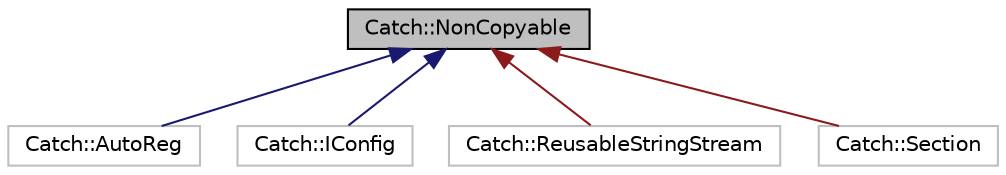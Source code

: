 digraph "Catch::NonCopyable"
{
 // LATEX_PDF_SIZE
  edge [fontname="Helvetica",fontsize="10",labelfontname="Helvetica",labelfontsize="10"];
  node [fontname="Helvetica",fontsize="10",shape=record];
  Node1 [label="Catch::NonCopyable",height=0.2,width=0.4,color="black", fillcolor="grey75", style="filled", fontcolor="black",tooltip=" "];
  Node1 -> Node2 [dir="back",color="midnightblue",fontsize="10",style="solid"];
  Node2 [label="Catch::AutoReg",height=0.2,width=0.4,color="grey75", fillcolor="white", style="filled",URL="$structCatch_1_1AutoReg.html",tooltip=" "];
  Node1 -> Node3 [dir="back",color="midnightblue",fontsize="10",style="solid"];
  Node3 [label="Catch::IConfig",height=0.2,width=0.4,color="grey75", fillcolor="white", style="filled",URL="$structCatch_1_1IConfig.html",tooltip=" "];
  Node1 -> Node4 [dir="back",color="firebrick4",fontsize="10",style="solid"];
  Node4 [label="Catch::ReusableStringStream",height=0.2,width=0.4,color="grey75", fillcolor="white", style="filled",URL="$classCatch_1_1ReusableStringStream.html",tooltip=" "];
  Node1 -> Node5 [dir="back",color="firebrick4",fontsize="10",style="solid"];
  Node5 [label="Catch::Section",height=0.2,width=0.4,color="grey75", fillcolor="white", style="filled",URL="$classCatch_1_1Section.html",tooltip=" "];
}
